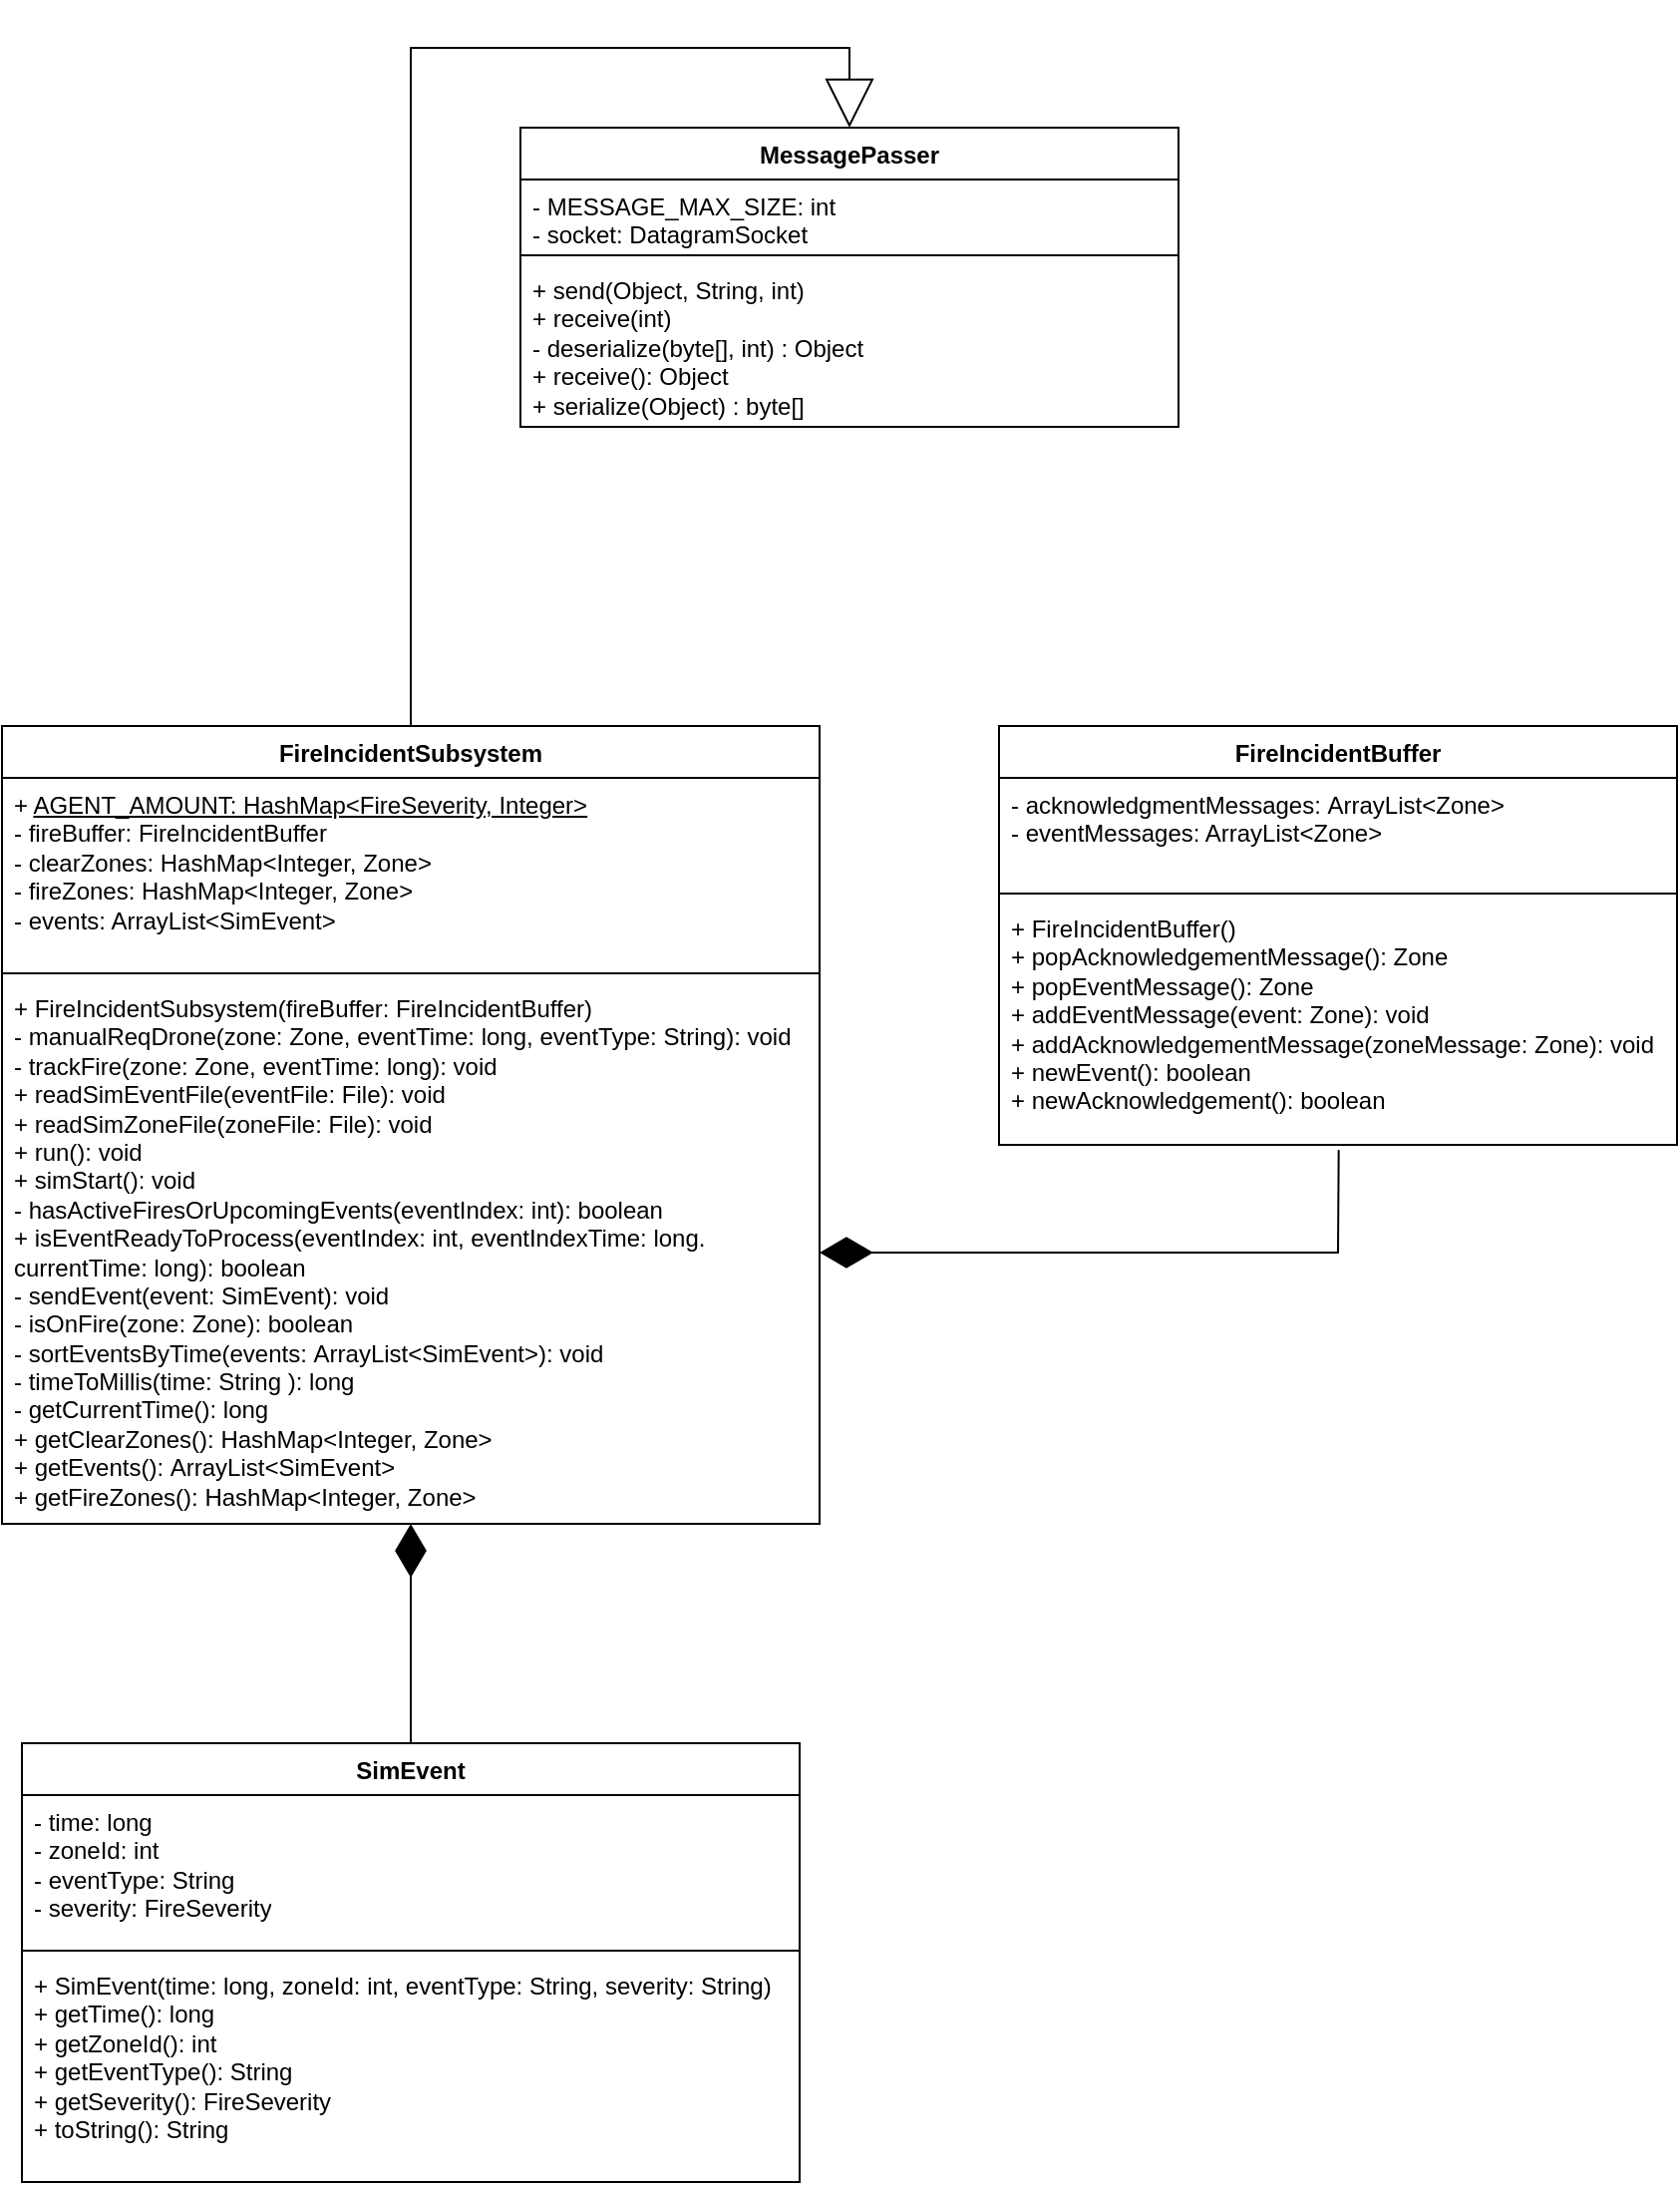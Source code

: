 <mxfile version="26.1.1">
  <diagram name="Page-1" id="l8JWWn1mgFh3_-fhd1bB">
    <mxGraphModel dx="1009" dy="5354" grid="1" gridSize="10" guides="1" tooltips="1" connect="1" arrows="1" fold="1" page="1" pageScale="1" pageWidth="4681" pageHeight="3300" math="0" shadow="0">
      <root>
        <mxCell id="0" />
        <mxCell id="1" parent="0" />
        <mxCell id="VmVmnxtivFvGydA_5FIV-13" style="edgeStyle=orthogonalEdgeStyle;rounded=0;orthogonalLoop=1;jettySize=auto;html=1;entryX=0.5;entryY=0;entryDx=0;entryDy=0;endArrow=block;endFill=0;endSize=22;" edge="1" parent="1" source="iawhTrxei7uKys8adqZG-1" target="VmVmnxtivFvGydA_5FIV-9">
          <mxGeometry relative="1" as="geometry" />
        </mxCell>
        <mxCell id="iawhTrxei7uKys8adqZG-1" value="FireIncidentSubsystem" style="swimlane;fontStyle=1;align=center;verticalAlign=top;childLayout=stackLayout;horizontal=1;startSize=26;horizontalStack=0;resizeParent=1;resizeParentMax=0;resizeLast=0;collapsible=1;marginBottom=0;whiteSpace=wrap;html=1;" parent="1" vertex="1">
          <mxGeometry x="810" y="-820" width="410" height="400" as="geometry">
            <mxRectangle x="600" y="260" width="160" height="30" as="alternateBounds" />
          </mxGeometry>
        </mxCell>
        <mxCell id="iawhTrxei7uKys8adqZG-2" value="&lt;div&gt;+ &lt;u&gt;AGENT_AMOUNT: HashMap&amp;lt;FireSeverity, Integer&amp;gt;&lt;/u&gt;&lt;/div&gt;&lt;div&gt;- fireBuffer: FireIncidentBuffer&lt;/div&gt;- clearZones: HashMap&amp;lt;Integer, Zone&amp;gt;&lt;div&gt;- fireZones: HashMap&amp;lt;Integer, Zone&amp;gt;&lt;br&gt;&lt;div&gt;- events: ArrayList&amp;lt;SimEvent&amp;gt;&lt;br&gt;&lt;div&gt;&lt;br&gt;&lt;/div&gt;&lt;/div&gt;&lt;/div&gt;" style="text;strokeColor=none;fillColor=none;align=left;verticalAlign=top;spacingLeft=4;spacingRight=4;overflow=hidden;rotatable=0;points=[[0,0.5],[1,0.5]];portConstraint=eastwest;whiteSpace=wrap;html=1;" parent="iawhTrxei7uKys8adqZG-1" vertex="1">
          <mxGeometry y="26" width="410" height="94" as="geometry" />
        </mxCell>
        <mxCell id="iawhTrxei7uKys8adqZG-3" value="" style="line;strokeWidth=1;fillColor=none;align=left;verticalAlign=middle;spacingTop=-1;spacingLeft=3;spacingRight=3;rotatable=0;labelPosition=right;points=[];portConstraint=eastwest;strokeColor=inherit;" parent="iawhTrxei7uKys8adqZG-1" vertex="1">
          <mxGeometry y="120" width="410" height="8" as="geometry" />
        </mxCell>
        <mxCell id="iawhTrxei7uKys8adqZG-4" value="+ FireIncidentSubsystem(fireBuffer: FireIncidentBuffer)&lt;div&gt;- manualReqDrone(zone: Zone, eventTime: long, eventType: String): void&lt;/div&gt;&lt;div&gt;- trackFire(zone: Zone, eventTime: long): void&lt;/div&gt;&lt;div&gt;+ readSimEventFile(eventFile: File): void&lt;/div&gt;&lt;div&gt;+ readSimZoneFile(zoneFile: File): void&lt;/div&gt;&lt;div&gt;+ run(): void&lt;/div&gt;&lt;div&gt;+ simStart(): void&lt;/div&gt;&lt;div&gt;- hasActiveFiresOrUpcomingEvents(eventIndex: int): boolean&lt;/div&gt;&lt;div&gt;+ isEventReadyToProcess(eventIndex: int, eventIndexTime: long. currentTime: long): boolean&lt;/div&gt;&lt;div&gt;- sendEvent(event: SimEvent): void&lt;/div&gt;&lt;div&gt;- isOnFire(zone: Zone): boolean&lt;/div&gt;&lt;div&gt;- sortEventsByTime(&lt;span style=&quot;background-color: transparent; color: light-dark(rgb(0, 0, 0), rgb(255, 255, 255));&quot;&gt;events:&amp;nbsp;&lt;/span&gt;&lt;span style=&quot;background-color: transparent; color: light-dark(rgb(0, 0, 0), rgb(255, 255, 255));&quot;&gt;ArrayList&amp;lt;SimEvent&amp;gt;):&amp;nbsp;&lt;/span&gt;&lt;span style=&quot;background-color: transparent; color: light-dark(rgb(0, 0, 0), rgb(255, 255, 255));&quot;&gt;void&lt;/span&gt;&lt;span style=&quot;background-color: transparent; color: light-dark(rgb(0, 0, 0), rgb(255, 255, 255));&quot;&gt;&amp;nbsp;&lt;/span&gt;&lt;/div&gt;&lt;div&gt;- timeToMillis(time:&amp;nbsp;&lt;span style=&quot;background-color: transparent; color: light-dark(rgb(0, 0, 0), rgb(255, 255, 255));&quot;&gt;String&lt;/span&gt;&lt;span style=&quot;background-color: transparent; color: light-dark(rgb(0, 0, 0), rgb(255, 255, 255));&quot;&gt;&amp;nbsp;&lt;/span&gt;&lt;span style=&quot;background-color: transparent; color: light-dark(rgb(0, 0, 0), rgb(255, 255, 255));&quot;&gt;):&amp;nbsp;&lt;/span&gt;&lt;span style=&quot;background-color: transparent; color: light-dark(rgb(0, 0, 0), rgb(255, 255, 255));&quot;&gt;long&lt;/span&gt;&lt;span style=&quot;background-color: transparent; color: light-dark(rgb(0, 0, 0), rgb(255, 255, 255));&quot;&gt;&amp;nbsp;&lt;/span&gt;&lt;/div&gt;&lt;div&gt;- getCurrentTime():&amp;nbsp;&lt;span style=&quot;background-color: transparent; color: light-dark(rgb(0, 0, 0), rgb(255, 255, 255));&quot;&gt;long&lt;/span&gt;&lt;span style=&quot;background-color: transparent; color: light-dark(rgb(0, 0, 0), rgb(255, 255, 255));&quot;&gt;&amp;nbsp;&lt;/span&gt;&lt;/div&gt;&lt;div&gt;+ getClearZones():&amp;nbsp;&lt;span style=&quot;background-color: transparent; color: light-dark(rgb(0, 0, 0), rgb(255, 255, 255));&quot;&gt;HashMap&amp;lt;Integer, Zone&amp;gt;&lt;/span&gt;&lt;/div&gt;&lt;div&gt;+ getEvents():&amp;nbsp;&lt;span style=&quot;background-color: transparent; color: light-dark(rgb(0, 0, 0), rgb(255, 255, 255));&quot;&gt;ArrayList&amp;lt;SimEvent&amp;gt;&lt;/span&gt;&lt;/div&gt;&lt;div&gt;+ getFireZones():&amp;nbsp;&lt;span style=&quot;background-color: transparent; color: light-dark(rgb(0, 0, 0), rgb(255, 255, 255));&quot;&gt;HashMap&amp;lt;Integer, Zone&amp;gt;&lt;/span&gt;&lt;/div&gt;" style="text;strokeColor=none;fillColor=none;align=left;verticalAlign=top;spacingLeft=4;spacingRight=4;overflow=hidden;rotatable=0;points=[[0,0.5],[1,0.5]];portConstraint=eastwest;whiteSpace=wrap;html=1;" parent="iawhTrxei7uKys8adqZG-1" vertex="1">
          <mxGeometry y="128" width="410" height="272" as="geometry" />
        </mxCell>
        <mxCell id="iawhTrxei7uKys8adqZG-5" value="FireIncidentBuffer" style="swimlane;fontStyle=1;align=center;verticalAlign=top;childLayout=stackLayout;horizontal=1;startSize=26;horizontalStack=0;resizeParent=1;resizeParentMax=0;resizeLast=0;collapsible=1;marginBottom=0;whiteSpace=wrap;html=1;" parent="1" vertex="1">
          <mxGeometry x="1310" y="-820" width="340" height="210" as="geometry" />
        </mxCell>
        <mxCell id="iawhTrxei7uKys8adqZG-6" value="&lt;div&gt;&lt;span style=&quot;background-color: transparent; color: light-dark(rgb(0, 0, 0), rgb(255, 255, 255));&quot;&gt;-&amp;nbsp;&lt;/span&gt;&lt;span style=&quot;background-color: transparent;&quot;&gt;acknowledgmentMessages:&amp;nbsp;&lt;/span&gt;&lt;span style=&quot;background-color: transparent; color: light-dark(rgb(0, 0, 0), rgb(255, 255, 255));&quot;&gt;ArrayList&amp;lt;Zone&amp;gt;&lt;/span&gt;&lt;br&gt;&lt;/div&gt;&lt;div&gt;- eventMessages: ArrayList&amp;lt;Zone&amp;gt;&lt;/div&gt;" style="text;strokeColor=none;fillColor=none;align=left;verticalAlign=top;spacingLeft=4;spacingRight=4;overflow=hidden;rotatable=0;points=[[0,0.5],[1,0.5]];portConstraint=eastwest;whiteSpace=wrap;html=1;" parent="iawhTrxei7uKys8adqZG-5" vertex="1">
          <mxGeometry y="26" width="340" height="54" as="geometry" />
        </mxCell>
        <mxCell id="iawhTrxei7uKys8adqZG-7" value="" style="line;strokeWidth=1;fillColor=none;align=left;verticalAlign=middle;spacingTop=-1;spacingLeft=3;spacingRight=3;rotatable=0;labelPosition=right;points=[];portConstraint=eastwest;strokeColor=inherit;" parent="iawhTrxei7uKys8adqZG-5" vertex="1">
          <mxGeometry y="80" width="340" height="8" as="geometry" />
        </mxCell>
        <mxCell id="iawhTrxei7uKys8adqZG-8" value="&lt;div&gt;+ FireIncidentBuffer()&lt;/div&gt;&lt;div&gt;+ popAcknowledgementMessage(): Zone&lt;/div&gt;&lt;div&gt;&lt;div&gt;&lt;div&gt;+ popEventMessage(): Zone&lt;/div&gt;&lt;/div&gt;&lt;/div&gt;&lt;div&gt;&lt;div&gt;+ addEventMessage(event: Zone): void&lt;/div&gt;&lt;/div&gt;&lt;div&gt;+ addAcknowledgementMessage(zoneMessage: Zone): void&lt;/div&gt;&lt;div&gt;+ newEvent(): boolean&lt;/div&gt;&lt;div&gt;+&amp;nbsp;newAcknowledgement(): boolean&lt;/div&gt;" style="text;strokeColor=none;fillColor=none;align=left;verticalAlign=top;spacingLeft=4;spacingRight=4;overflow=hidden;rotatable=0;points=[[0,0.5],[1,0.5]];portConstraint=eastwest;whiteSpace=wrap;html=1;" parent="iawhTrxei7uKys8adqZG-5" vertex="1">
          <mxGeometry y="88" width="340" height="122" as="geometry" />
        </mxCell>
        <mxCell id="iawhTrxei7uKys8adqZG-9" value="" style="endArrow=diamondThin;endFill=1;endSize=24;html=1;rounded=0;exitX=0.501;exitY=1.021;exitDx=0;exitDy=0;exitPerimeter=0;entryX=1;entryY=0.5;entryDx=0;entryDy=0;" parent="1" source="iawhTrxei7uKys8adqZG-8" target="iawhTrxei7uKys8adqZG-4" edge="1">
          <mxGeometry width="160" relative="1" as="geometry">
            <mxPoint x="1853" y="-105.59" as="sourcePoint" />
            <mxPoint x="1490" y="-510" as="targetPoint" />
            <Array as="points">
              <mxPoint x="1480" y="-556" />
            </Array>
          </mxGeometry>
        </mxCell>
        <mxCell id="iawhTrxei7uKys8adqZG-10" value="SimEvent" style="swimlane;fontStyle=1;align=center;verticalAlign=top;childLayout=stackLayout;horizontal=1;startSize=26;horizontalStack=0;resizeParent=1;resizeParentMax=0;resizeLast=0;collapsible=1;marginBottom=0;whiteSpace=wrap;html=1;" parent="1" vertex="1">
          <mxGeometry x="820" y="-310" width="390" height="220" as="geometry" />
        </mxCell>
        <mxCell id="iawhTrxei7uKys8adqZG-11" value="&lt;div&gt;- time: long&lt;/div&gt;&lt;div&gt;- zoneId: int&lt;/div&gt;&lt;div&gt;- eventType: String&lt;/div&gt;&lt;div&gt;- severity: FireSeverity&lt;/div&gt;" style="text;strokeColor=none;fillColor=none;align=left;verticalAlign=top;spacingLeft=4;spacingRight=4;overflow=hidden;rotatable=0;points=[[0,0.5],[1,0.5]];portConstraint=eastwest;whiteSpace=wrap;html=1;" parent="iawhTrxei7uKys8adqZG-10" vertex="1">
          <mxGeometry y="26" width="390" height="74" as="geometry" />
        </mxCell>
        <mxCell id="iawhTrxei7uKys8adqZG-12" value="" style="line;strokeWidth=1;fillColor=none;align=left;verticalAlign=middle;spacingTop=-1;spacingLeft=3;spacingRight=3;rotatable=0;labelPosition=right;points=[];portConstraint=eastwest;strokeColor=inherit;" parent="iawhTrxei7uKys8adqZG-10" vertex="1">
          <mxGeometry y="100" width="390" height="8" as="geometry" />
        </mxCell>
        <mxCell id="iawhTrxei7uKys8adqZG-13" value="&lt;div&gt;+ SimEvent(time: long, zoneId: int, eventType: String, severity: String)&lt;/div&gt;&lt;div&gt;+ getTime(): long&lt;/div&gt;&lt;div&gt;+ getZoneId(): int&lt;/div&gt;&lt;div&gt;+ getEventType(): String&lt;/div&gt;&lt;div&gt;+ getSeverity(): FireSeverity&lt;/div&gt;&lt;div&gt;+ toString(): String&lt;/div&gt;" style="text;strokeColor=none;fillColor=none;align=left;verticalAlign=top;spacingLeft=4;spacingRight=4;overflow=hidden;rotatable=0;points=[[0,0.5],[1,0.5]];portConstraint=eastwest;whiteSpace=wrap;html=1;" parent="iawhTrxei7uKys8adqZG-10" vertex="1">
          <mxGeometry y="108" width="390" height="112" as="geometry" />
        </mxCell>
        <mxCell id="iawhTrxei7uKys8adqZG-14" value="" style="endArrow=diamondThin;endFill=1;endSize=24;html=1;rounded=0;exitX=0.5;exitY=0;exitDx=0;exitDy=0;" parent="1" source="iawhTrxei7uKys8adqZG-10" target="iawhTrxei7uKys8adqZG-4" edge="1">
          <mxGeometry width="160" relative="1" as="geometry">
            <mxPoint x="908" y="-182" as="sourcePoint" />
            <mxPoint x="1305" y="-420" as="targetPoint" />
          </mxGeometry>
        </mxCell>
        <mxCell id="VmVmnxtivFvGydA_5FIV-9" value="MessagePasser" style="swimlane;fontStyle=1;align=center;verticalAlign=top;childLayout=stackLayout;horizontal=1;startSize=26;horizontalStack=0;resizeParent=1;resizeParentMax=0;resizeLast=0;collapsible=1;marginBottom=0;whiteSpace=wrap;html=1;" vertex="1" parent="1">
          <mxGeometry x="1070" y="-1120" width="330" height="150" as="geometry" />
        </mxCell>
        <mxCell id="VmVmnxtivFvGydA_5FIV-10" value="- MESSAGE_MAX_SIZE: int&lt;div&gt;- socket: DatagramSocket&lt;/div&gt;" style="text;strokeColor=none;fillColor=none;align=left;verticalAlign=top;spacingLeft=4;spacingRight=4;overflow=hidden;rotatable=0;points=[[0,0.5],[1,0.5]];portConstraint=eastwest;whiteSpace=wrap;html=1;" vertex="1" parent="VmVmnxtivFvGydA_5FIV-9">
          <mxGeometry y="26" width="330" height="34" as="geometry" />
        </mxCell>
        <mxCell id="VmVmnxtivFvGydA_5FIV-11" value="" style="line;strokeWidth=1;fillColor=none;align=left;verticalAlign=middle;spacingTop=-1;spacingLeft=3;spacingRight=3;rotatable=0;labelPosition=right;points=[];portConstraint=eastwest;strokeColor=inherit;" vertex="1" parent="VmVmnxtivFvGydA_5FIV-9">
          <mxGeometry y="60" width="330" height="8" as="geometry" />
        </mxCell>
        <mxCell id="VmVmnxtivFvGydA_5FIV-12" value="+ send(Object, String, int)&lt;div&gt;+ receive(int)&lt;/div&gt;&lt;div&gt;- deserialize(byte[], int) : Object&lt;/div&gt;&lt;div&gt;+ receive(): Object&lt;/div&gt;&lt;div&gt;+ serialize(Object) : byte[]&lt;/div&gt;&lt;div&gt;&lt;br&gt;&lt;/div&gt;" style="text;strokeColor=none;fillColor=none;align=left;verticalAlign=top;spacingLeft=4;spacingRight=4;overflow=hidden;rotatable=0;points=[[0,0.5],[1,0.5]];portConstraint=eastwest;whiteSpace=wrap;html=1;" vertex="1" parent="VmVmnxtivFvGydA_5FIV-9">
          <mxGeometry y="68" width="330" height="82" as="geometry" />
        </mxCell>
      </root>
    </mxGraphModel>
  </diagram>
</mxfile>
